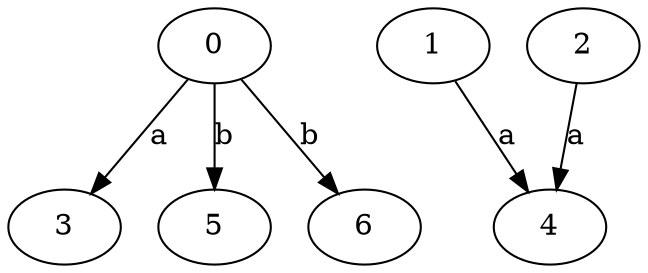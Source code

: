 strict digraph  {
3;
4;
0;
1;
2;
5;
6;
0 -> 3  [label=a];
0 -> 5  [label=b];
0 -> 6  [label=b];
1 -> 4  [label=a];
2 -> 4  [label=a];
}
